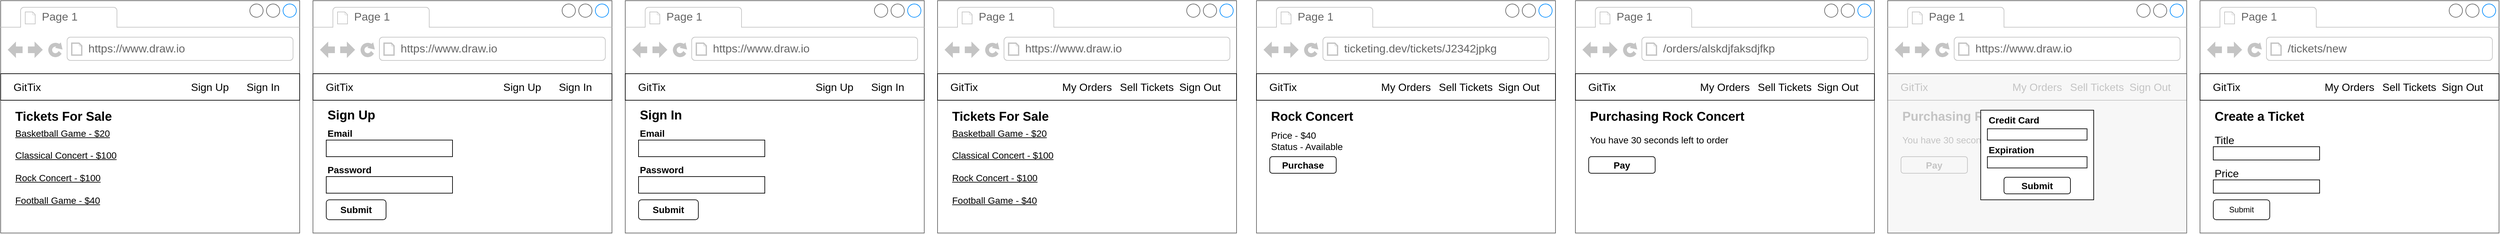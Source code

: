 <mxfile version="13.0.9" type="github" pages="2">
  <diagram id="Hax9ONlGdCbRYYsvzQXx" name="01 - mocks">
    <mxGraphModel dx="1252" dy="616" grid="1" gridSize="10" guides="1" tooltips="1" connect="1" arrows="1" fold="1" page="1" pageScale="1" pageWidth="1920" pageHeight="1200" math="0" shadow="0">
      <root>
        <mxCell id="0" />
        <mxCell id="1" parent="0" />
        <mxCell id="4LGN2oHcvjhgaG8_lqXH-1" value="" style="strokeWidth=1;shadow=0;dashed=0;align=center;html=1;shape=mxgraph.mockup.containers.browserWindow;rSize=0;strokeColor=#666666;strokeColor2=#008cff;strokeColor3=#c4c4c4;mainText=,;recursiveResize=0;fontSize=16;" vertex="1" parent="1">
          <mxGeometry x="130" y="200" width="450" height="350" as="geometry" />
        </mxCell>
        <mxCell id="4LGN2oHcvjhgaG8_lqXH-2" value="Page 1" style="strokeWidth=1;shadow=0;dashed=0;align=center;html=1;shape=mxgraph.mockup.containers.anchor;fontSize=17;fontColor=#666666;align=left;" vertex="1" parent="4LGN2oHcvjhgaG8_lqXH-1">
          <mxGeometry x="60" y="12" width="110" height="26" as="geometry" />
        </mxCell>
        <mxCell id="4LGN2oHcvjhgaG8_lqXH-3" value="https://www.draw.io" style="strokeWidth=1;shadow=0;dashed=0;align=center;html=1;shape=mxgraph.mockup.containers.anchor;rSize=0;fontSize=17;fontColor=#666666;align=left;" vertex="1" parent="4LGN2oHcvjhgaG8_lqXH-1">
          <mxGeometry x="130" y="60" width="250" height="26" as="geometry" />
        </mxCell>
        <mxCell id="4LGN2oHcvjhgaG8_lqXH-4" value="" style="rounded=0;whiteSpace=wrap;html=1;fontSize=16;" vertex="1" parent="4LGN2oHcvjhgaG8_lqXH-1">
          <mxGeometry y="110" width="450" height="40" as="geometry" />
        </mxCell>
        <mxCell id="4LGN2oHcvjhgaG8_lqXH-5" value="GitTix" style="text;html=1;strokeColor=none;fillColor=none;align=center;verticalAlign=middle;whiteSpace=wrap;rounded=0;fontSize=16;" vertex="1" parent="4LGN2oHcvjhgaG8_lqXH-1">
          <mxGeometry x="20" y="120" width="40" height="20" as="geometry" />
        </mxCell>
        <mxCell id="4LGN2oHcvjhgaG8_lqXH-6" value="Sign In" style="text;html=1;strokeColor=none;fillColor=none;align=center;verticalAlign=middle;whiteSpace=wrap;rounded=0;fontSize=16;" vertex="1" parent="4LGN2oHcvjhgaG8_lqXH-1">
          <mxGeometry x="360" y="120" width="70" height="20" as="geometry" />
        </mxCell>
        <mxCell id="4LGN2oHcvjhgaG8_lqXH-7" value="Sign Up" style="text;html=1;strokeColor=none;fillColor=none;align=center;verticalAlign=middle;whiteSpace=wrap;rounded=0;fontSize=16;" vertex="1" parent="4LGN2oHcvjhgaG8_lqXH-1">
          <mxGeometry x="280" y="120" width="70" height="20" as="geometry" />
        </mxCell>
        <mxCell id="4LGN2oHcvjhgaG8_lqXH-8" value="Tickets For Sale" style="text;html=1;strokeColor=none;fillColor=none;align=left;verticalAlign=middle;whiteSpace=wrap;rounded=0;fontSize=19;fontStyle=1" vertex="1" parent="4LGN2oHcvjhgaG8_lqXH-1">
          <mxGeometry x="20" y="165" width="170" height="20" as="geometry" />
        </mxCell>
        <mxCell id="4LGN2oHcvjhgaG8_lqXH-9" value="&lt;u&gt;Basketball Game - $20&lt;br&gt;&lt;/u&gt;&lt;br&gt;&lt;u&gt;Classical Concert - $100&lt;br&gt;&lt;/u&gt;&lt;br&gt;&lt;u&gt;Rock Concert - $100&lt;br&gt;&lt;/u&gt;&lt;br&gt;&lt;u&gt;Football Game - $40&lt;/u&gt;" style="text;html=1;strokeColor=none;fillColor=none;align=left;verticalAlign=middle;whiteSpace=wrap;rounded=0;fontSize=14;fontStyle=0" vertex="1" parent="4LGN2oHcvjhgaG8_lqXH-1">
          <mxGeometry x="20" y="210" width="240" height="80" as="geometry" />
        </mxCell>
        <mxCell id="4LGN2oHcvjhgaG8_lqXH-10" value="" style="strokeWidth=1;shadow=0;dashed=0;align=center;html=1;shape=mxgraph.mockup.containers.browserWindow;rSize=0;strokeColor=#666666;strokeColor2=#008cff;strokeColor3=#c4c4c4;mainText=,;recursiveResize=0;fontSize=16;" vertex="1" parent="1">
          <mxGeometry x="600" y="200" width="450" height="350" as="geometry" />
        </mxCell>
        <mxCell id="4LGN2oHcvjhgaG8_lqXH-11" value="Page 1" style="strokeWidth=1;shadow=0;dashed=0;align=center;html=1;shape=mxgraph.mockup.containers.anchor;fontSize=17;fontColor=#666666;align=left;" vertex="1" parent="4LGN2oHcvjhgaG8_lqXH-10">
          <mxGeometry x="60" y="12" width="110" height="26" as="geometry" />
        </mxCell>
        <mxCell id="4LGN2oHcvjhgaG8_lqXH-12" value="https://www.draw.io" style="strokeWidth=1;shadow=0;dashed=0;align=center;html=1;shape=mxgraph.mockup.containers.anchor;rSize=0;fontSize=17;fontColor=#666666;align=left;" vertex="1" parent="4LGN2oHcvjhgaG8_lqXH-10">
          <mxGeometry x="130" y="60" width="250" height="26" as="geometry" />
        </mxCell>
        <mxCell id="4LGN2oHcvjhgaG8_lqXH-13" value="" style="rounded=0;whiteSpace=wrap;html=1;fontSize=16;" vertex="1" parent="4LGN2oHcvjhgaG8_lqXH-10">
          <mxGeometry y="110" width="450" height="40" as="geometry" />
        </mxCell>
        <mxCell id="4LGN2oHcvjhgaG8_lqXH-14" value="GitTix" style="text;html=1;strokeColor=none;fillColor=none;align=center;verticalAlign=middle;whiteSpace=wrap;rounded=0;fontSize=16;" vertex="1" parent="4LGN2oHcvjhgaG8_lqXH-10">
          <mxGeometry x="20" y="120" width="40" height="20" as="geometry" />
        </mxCell>
        <mxCell id="4LGN2oHcvjhgaG8_lqXH-15" value="Sign In" style="text;html=1;strokeColor=none;fillColor=none;align=center;verticalAlign=middle;whiteSpace=wrap;rounded=0;fontSize=16;" vertex="1" parent="4LGN2oHcvjhgaG8_lqXH-10">
          <mxGeometry x="360" y="120" width="70" height="20" as="geometry" />
        </mxCell>
        <mxCell id="4LGN2oHcvjhgaG8_lqXH-16" value="Sign Up" style="text;html=1;strokeColor=none;fillColor=none;align=center;verticalAlign=middle;whiteSpace=wrap;rounded=0;fontSize=16;" vertex="1" parent="4LGN2oHcvjhgaG8_lqXH-10">
          <mxGeometry x="280" y="120" width="70" height="20" as="geometry" />
        </mxCell>
        <mxCell id="4LGN2oHcvjhgaG8_lqXH-17" value="Email" style="text;html=1;strokeColor=none;fillColor=none;align=left;verticalAlign=middle;whiteSpace=wrap;rounded=0;fontSize=14;fontStyle=1" vertex="1" parent="4LGN2oHcvjhgaG8_lqXH-10">
          <mxGeometry x="20" y="190" width="40" height="20" as="geometry" />
        </mxCell>
        <mxCell id="4LGN2oHcvjhgaG8_lqXH-18" value="Password" style="text;html=1;strokeColor=none;fillColor=none;align=left;verticalAlign=middle;whiteSpace=wrap;rounded=0;fontSize=14;fontStyle=1" vertex="1" parent="4LGN2oHcvjhgaG8_lqXH-10">
          <mxGeometry x="20" y="245" width="40" height="20" as="geometry" />
        </mxCell>
        <mxCell id="4LGN2oHcvjhgaG8_lqXH-19" value="" style="rounded=0;whiteSpace=wrap;html=1;fontSize=14;align=left;" vertex="1" parent="4LGN2oHcvjhgaG8_lqXH-10">
          <mxGeometry x="20" y="210" width="190" height="25" as="geometry" />
        </mxCell>
        <mxCell id="4LGN2oHcvjhgaG8_lqXH-20" value="" style="rounded=0;whiteSpace=wrap;html=1;fontSize=14;align=left;" vertex="1" parent="4LGN2oHcvjhgaG8_lqXH-10">
          <mxGeometry x="20" y="265" width="190" height="25" as="geometry" />
        </mxCell>
        <mxCell id="4LGN2oHcvjhgaG8_lqXH-21" value="Sign Up" style="text;html=1;strokeColor=none;fillColor=none;align=left;verticalAlign=middle;whiteSpace=wrap;rounded=0;fontSize=19;fontStyle=1" vertex="1" parent="4LGN2oHcvjhgaG8_lqXH-10">
          <mxGeometry x="20" y="155" width="170" height="35" as="geometry" />
        </mxCell>
        <mxCell id="4LGN2oHcvjhgaG8_lqXH-22" value="Submit" style="rounded=1;whiteSpace=wrap;html=1;fontSize=14;align=center;fontStyle=1" vertex="1" parent="4LGN2oHcvjhgaG8_lqXH-10">
          <mxGeometry x="20" y="300" width="90" height="30" as="geometry" />
        </mxCell>
        <mxCell id="4LGN2oHcvjhgaG8_lqXH-23" value="" style="strokeWidth=1;shadow=0;dashed=0;align=center;html=1;shape=mxgraph.mockup.containers.browserWindow;rSize=0;strokeColor=#666666;strokeColor2=#008cff;strokeColor3=#c4c4c4;mainText=,;recursiveResize=0;fontSize=16;" vertex="1" parent="1">
          <mxGeometry x="1070" y="200" width="450" height="350" as="geometry" />
        </mxCell>
        <mxCell id="4LGN2oHcvjhgaG8_lqXH-24" value="Page 1" style="strokeWidth=1;shadow=0;dashed=0;align=center;html=1;shape=mxgraph.mockup.containers.anchor;fontSize=17;fontColor=#666666;align=left;" vertex="1" parent="4LGN2oHcvjhgaG8_lqXH-23">
          <mxGeometry x="60" y="12" width="110" height="26" as="geometry" />
        </mxCell>
        <mxCell id="4LGN2oHcvjhgaG8_lqXH-25" value="https://www.draw.io" style="strokeWidth=1;shadow=0;dashed=0;align=center;html=1;shape=mxgraph.mockup.containers.anchor;rSize=0;fontSize=17;fontColor=#666666;align=left;" vertex="1" parent="4LGN2oHcvjhgaG8_lqXH-23">
          <mxGeometry x="130" y="60" width="250" height="26" as="geometry" />
        </mxCell>
        <mxCell id="4LGN2oHcvjhgaG8_lqXH-26" value="" style="rounded=0;whiteSpace=wrap;html=1;fontSize=16;" vertex="1" parent="4LGN2oHcvjhgaG8_lqXH-23">
          <mxGeometry y="110" width="450" height="40" as="geometry" />
        </mxCell>
        <mxCell id="4LGN2oHcvjhgaG8_lqXH-27" value="GitTix" style="text;html=1;strokeColor=none;fillColor=none;align=center;verticalAlign=middle;whiteSpace=wrap;rounded=0;fontSize=16;" vertex="1" parent="4LGN2oHcvjhgaG8_lqXH-23">
          <mxGeometry x="20" y="120" width="40" height="20" as="geometry" />
        </mxCell>
        <mxCell id="4LGN2oHcvjhgaG8_lqXH-28" value="Sign In" style="text;html=1;strokeColor=none;fillColor=none;align=center;verticalAlign=middle;whiteSpace=wrap;rounded=0;fontSize=16;" vertex="1" parent="4LGN2oHcvjhgaG8_lqXH-23">
          <mxGeometry x="360" y="120" width="70" height="20" as="geometry" />
        </mxCell>
        <mxCell id="4LGN2oHcvjhgaG8_lqXH-29" value="Sign Up" style="text;html=1;strokeColor=none;fillColor=none;align=center;verticalAlign=middle;whiteSpace=wrap;rounded=0;fontSize=16;" vertex="1" parent="4LGN2oHcvjhgaG8_lqXH-23">
          <mxGeometry x="280" y="120" width="70" height="20" as="geometry" />
        </mxCell>
        <mxCell id="4LGN2oHcvjhgaG8_lqXH-30" value="Email" style="text;html=1;strokeColor=none;fillColor=none;align=left;verticalAlign=middle;whiteSpace=wrap;rounded=0;fontSize=14;fontStyle=1" vertex="1" parent="4LGN2oHcvjhgaG8_lqXH-23">
          <mxGeometry x="20" y="190" width="40" height="20" as="geometry" />
        </mxCell>
        <mxCell id="4LGN2oHcvjhgaG8_lqXH-31" value="Password" style="text;html=1;strokeColor=none;fillColor=none;align=left;verticalAlign=middle;whiteSpace=wrap;rounded=0;fontSize=14;fontStyle=1" vertex="1" parent="4LGN2oHcvjhgaG8_lqXH-23">
          <mxGeometry x="20" y="245" width="40" height="20" as="geometry" />
        </mxCell>
        <mxCell id="4LGN2oHcvjhgaG8_lqXH-32" value="" style="rounded=0;whiteSpace=wrap;html=1;fontSize=14;align=left;" vertex="1" parent="4LGN2oHcvjhgaG8_lqXH-23">
          <mxGeometry x="20" y="210" width="190" height="25" as="geometry" />
        </mxCell>
        <mxCell id="4LGN2oHcvjhgaG8_lqXH-33" value="" style="rounded=0;whiteSpace=wrap;html=1;fontSize=14;align=left;" vertex="1" parent="4LGN2oHcvjhgaG8_lqXH-23">
          <mxGeometry x="20" y="265" width="190" height="25" as="geometry" />
        </mxCell>
        <mxCell id="4LGN2oHcvjhgaG8_lqXH-34" value="Sign In" style="text;html=1;strokeColor=none;fillColor=none;align=left;verticalAlign=middle;whiteSpace=wrap;rounded=0;fontSize=19;fontStyle=1" vertex="1" parent="4LGN2oHcvjhgaG8_lqXH-23">
          <mxGeometry x="20" y="155" width="170" height="35" as="geometry" />
        </mxCell>
        <mxCell id="4LGN2oHcvjhgaG8_lqXH-35" value="Submit" style="rounded=1;whiteSpace=wrap;html=1;fontSize=14;align=center;fontStyle=1" vertex="1" parent="4LGN2oHcvjhgaG8_lqXH-23">
          <mxGeometry x="20" y="300" width="90" height="30" as="geometry" />
        </mxCell>
        <mxCell id="4LGN2oHcvjhgaG8_lqXH-36" value="" style="strokeWidth=1;shadow=0;dashed=0;align=center;html=1;shape=mxgraph.mockup.containers.browserWindow;rSize=0;strokeColor=#666666;strokeColor2=#008cff;strokeColor3=#c4c4c4;mainText=,;recursiveResize=0;fontSize=16;" vertex="1" parent="1">
          <mxGeometry x="1540" y="200" width="450" height="350" as="geometry" />
        </mxCell>
        <mxCell id="4LGN2oHcvjhgaG8_lqXH-37" value="Page 1" style="strokeWidth=1;shadow=0;dashed=0;align=center;html=1;shape=mxgraph.mockup.containers.anchor;fontSize=17;fontColor=#666666;align=left;" vertex="1" parent="4LGN2oHcvjhgaG8_lqXH-36">
          <mxGeometry x="60" y="12" width="110" height="26" as="geometry" />
        </mxCell>
        <mxCell id="4LGN2oHcvjhgaG8_lqXH-38" value="https://www.draw.io" style="strokeWidth=1;shadow=0;dashed=0;align=center;html=1;shape=mxgraph.mockup.containers.anchor;rSize=0;fontSize=17;fontColor=#666666;align=left;" vertex="1" parent="4LGN2oHcvjhgaG8_lqXH-36">
          <mxGeometry x="130" y="60" width="250" height="26" as="geometry" />
        </mxCell>
        <mxCell id="4LGN2oHcvjhgaG8_lqXH-39" value="" style="rounded=0;whiteSpace=wrap;html=1;fontSize=16;" vertex="1" parent="4LGN2oHcvjhgaG8_lqXH-36">
          <mxGeometry y="110" width="450" height="40" as="geometry" />
        </mxCell>
        <mxCell id="4LGN2oHcvjhgaG8_lqXH-40" value="GitTix" style="text;html=1;strokeColor=none;fillColor=none;align=center;verticalAlign=middle;whiteSpace=wrap;rounded=0;fontSize=16;" vertex="1" parent="4LGN2oHcvjhgaG8_lqXH-36">
          <mxGeometry x="20" y="120" width="40" height="20" as="geometry" />
        </mxCell>
        <mxCell id="4LGN2oHcvjhgaG8_lqXH-41" value="Sign Out" style="text;html=1;strokeColor=none;fillColor=none;align=center;verticalAlign=middle;whiteSpace=wrap;rounded=0;fontSize=16;" vertex="1" parent="4LGN2oHcvjhgaG8_lqXH-36">
          <mxGeometry x="360" y="120" width="70" height="20" as="geometry" />
        </mxCell>
        <mxCell id="4LGN2oHcvjhgaG8_lqXH-42" value="My Orders" style="text;html=1;strokeColor=none;fillColor=none;align=center;verticalAlign=middle;whiteSpace=wrap;rounded=0;fontSize=16;" vertex="1" parent="4LGN2oHcvjhgaG8_lqXH-36">
          <mxGeometry x="170" y="120" width="110" height="20" as="geometry" />
        </mxCell>
        <mxCell id="4LGN2oHcvjhgaG8_lqXH-43" value="Tickets For Sale" style="text;html=1;strokeColor=none;fillColor=none;align=left;verticalAlign=middle;whiteSpace=wrap;rounded=0;fontSize=19;fontStyle=1" vertex="1" parent="4LGN2oHcvjhgaG8_lqXH-36">
          <mxGeometry x="20" y="165" width="170" height="20" as="geometry" />
        </mxCell>
        <mxCell id="4LGN2oHcvjhgaG8_lqXH-44" value="&lt;u&gt;Basketball Game - $20&lt;br&gt;&lt;/u&gt;&lt;br&gt;&lt;u&gt;Classical Concert - $100&lt;br&gt;&lt;/u&gt;&lt;br&gt;&lt;u&gt;Rock Concert - $100&lt;br&gt;&lt;/u&gt;&lt;br&gt;&lt;u&gt;Football Game - $40&lt;/u&gt;" style="text;html=1;strokeColor=none;fillColor=none;align=left;verticalAlign=middle;whiteSpace=wrap;rounded=0;fontSize=14;fontStyle=0" vertex="1" parent="4LGN2oHcvjhgaG8_lqXH-36">
          <mxGeometry x="20" y="210" width="240" height="80" as="geometry" />
        </mxCell>
        <mxCell id="4LGN2oHcvjhgaG8_lqXH-45" value="Sell Tickets" style="text;html=1;strokeColor=none;fillColor=none;align=center;verticalAlign=middle;whiteSpace=wrap;rounded=0;fontSize=16;" vertex="1" parent="4LGN2oHcvjhgaG8_lqXH-36">
          <mxGeometry x="260" y="120" width="110" height="20" as="geometry" />
        </mxCell>
        <mxCell id="4LGN2oHcvjhgaG8_lqXH-46" value="" style="strokeWidth=1;shadow=0;dashed=0;align=center;html=1;shape=mxgraph.mockup.containers.browserWindow;rSize=0;strokeColor=#666666;strokeColor2=#008cff;strokeColor3=#c4c4c4;mainText=,;recursiveResize=0;fontSize=16;" vertex="1" parent="1">
          <mxGeometry x="2020" y="200" width="450" height="350" as="geometry" />
        </mxCell>
        <mxCell id="4LGN2oHcvjhgaG8_lqXH-47" value="Page 1" style="strokeWidth=1;shadow=0;dashed=0;align=center;html=1;shape=mxgraph.mockup.containers.anchor;fontSize=17;fontColor=#666666;align=left;" vertex="1" parent="4LGN2oHcvjhgaG8_lqXH-46">
          <mxGeometry x="60" y="12" width="110" height="26" as="geometry" />
        </mxCell>
        <mxCell id="4LGN2oHcvjhgaG8_lqXH-48" value="ticketing.dev/tickets/J2342jpkg" style="strokeWidth=1;shadow=0;dashed=0;align=center;html=1;shape=mxgraph.mockup.containers.anchor;rSize=0;fontSize=17;fontColor=#666666;align=left;" vertex="1" parent="4LGN2oHcvjhgaG8_lqXH-46">
          <mxGeometry x="130" y="60" width="250" height="26" as="geometry" />
        </mxCell>
        <mxCell id="4LGN2oHcvjhgaG8_lqXH-49" value="" style="rounded=0;whiteSpace=wrap;html=1;fontSize=16;" vertex="1" parent="4LGN2oHcvjhgaG8_lqXH-46">
          <mxGeometry y="110" width="450" height="40" as="geometry" />
        </mxCell>
        <mxCell id="4LGN2oHcvjhgaG8_lqXH-50" value="GitTix" style="text;html=1;strokeColor=none;fillColor=none;align=center;verticalAlign=middle;whiteSpace=wrap;rounded=0;fontSize=16;" vertex="1" parent="4LGN2oHcvjhgaG8_lqXH-46">
          <mxGeometry x="20" y="120" width="40" height="20" as="geometry" />
        </mxCell>
        <mxCell id="4LGN2oHcvjhgaG8_lqXH-51" value="Sign Out" style="text;html=1;strokeColor=none;fillColor=none;align=center;verticalAlign=middle;whiteSpace=wrap;rounded=0;fontSize=16;" vertex="1" parent="4LGN2oHcvjhgaG8_lqXH-46">
          <mxGeometry x="360" y="120" width="70" height="20" as="geometry" />
        </mxCell>
        <mxCell id="4LGN2oHcvjhgaG8_lqXH-52" value="My Orders" style="text;html=1;strokeColor=none;fillColor=none;align=center;verticalAlign=middle;whiteSpace=wrap;rounded=0;fontSize=16;" vertex="1" parent="4LGN2oHcvjhgaG8_lqXH-46">
          <mxGeometry x="170" y="120" width="110" height="20" as="geometry" />
        </mxCell>
        <mxCell id="4LGN2oHcvjhgaG8_lqXH-53" value="Rock Concert" style="text;html=1;strokeColor=none;fillColor=none;align=left;verticalAlign=middle;whiteSpace=wrap;rounded=0;fontSize=19;fontStyle=1" vertex="1" parent="4LGN2oHcvjhgaG8_lqXH-46">
          <mxGeometry x="20" y="165" width="170" height="20" as="geometry" />
        </mxCell>
        <mxCell id="4LGN2oHcvjhgaG8_lqXH-54" value="Price - $40&lt;br&gt;Status - Available&lt;br&gt;&lt;br&gt;" style="text;html=1;strokeColor=none;fillColor=none;align=left;verticalAlign=middle;whiteSpace=wrap;rounded=0;fontSize=14;fontStyle=0" vertex="1" parent="4LGN2oHcvjhgaG8_lqXH-46">
          <mxGeometry x="20" y="180" width="240" height="80" as="geometry" />
        </mxCell>
        <mxCell id="4LGN2oHcvjhgaG8_lqXH-55" value="Sell Tickets" style="text;html=1;strokeColor=none;fillColor=none;align=center;verticalAlign=middle;whiteSpace=wrap;rounded=0;fontSize=16;" vertex="1" parent="4LGN2oHcvjhgaG8_lqXH-46">
          <mxGeometry x="260" y="120" width="110" height="20" as="geometry" />
        </mxCell>
        <mxCell id="4LGN2oHcvjhgaG8_lqXH-56" value="Purchase" style="rounded=1;whiteSpace=wrap;html=1;fontSize=14;align=center;fontStyle=1" vertex="1" parent="4LGN2oHcvjhgaG8_lqXH-46">
          <mxGeometry x="20" y="235" width="100" height="25" as="geometry" />
        </mxCell>
        <mxCell id="4LGN2oHcvjhgaG8_lqXH-57" value="" style="strokeWidth=1;shadow=0;dashed=0;align=center;html=1;shape=mxgraph.mockup.containers.browserWindow;rSize=0;strokeColor=#666666;strokeColor2=#008cff;strokeColor3=#c4c4c4;mainText=,;recursiveResize=0;fontSize=16;" vertex="1" parent="1">
          <mxGeometry x="2500" y="200" width="450" height="350" as="geometry" />
        </mxCell>
        <mxCell id="4LGN2oHcvjhgaG8_lqXH-58" value="Page 1" style="strokeWidth=1;shadow=0;dashed=0;align=center;html=1;shape=mxgraph.mockup.containers.anchor;fontSize=17;fontColor=#666666;align=left;" vertex="1" parent="4LGN2oHcvjhgaG8_lqXH-57">
          <mxGeometry x="60" y="12" width="110" height="26" as="geometry" />
        </mxCell>
        <mxCell id="4LGN2oHcvjhgaG8_lqXH-59" value="/orders/alskdjfaksdjfkp" style="strokeWidth=1;shadow=0;dashed=0;align=center;html=1;shape=mxgraph.mockup.containers.anchor;rSize=0;fontSize=17;fontColor=#666666;align=left;" vertex="1" parent="4LGN2oHcvjhgaG8_lqXH-57">
          <mxGeometry x="130" y="60" width="250" height="26" as="geometry" />
        </mxCell>
        <mxCell id="4LGN2oHcvjhgaG8_lqXH-60" value="" style="rounded=0;whiteSpace=wrap;html=1;fontSize=16;" vertex="1" parent="4LGN2oHcvjhgaG8_lqXH-57">
          <mxGeometry y="110" width="450" height="40" as="geometry" />
        </mxCell>
        <mxCell id="4LGN2oHcvjhgaG8_lqXH-61" value="GitTix" style="text;html=1;strokeColor=none;fillColor=none;align=center;verticalAlign=middle;whiteSpace=wrap;rounded=0;fontSize=16;" vertex="1" parent="4LGN2oHcvjhgaG8_lqXH-57">
          <mxGeometry x="20" y="120" width="40" height="20" as="geometry" />
        </mxCell>
        <mxCell id="4LGN2oHcvjhgaG8_lqXH-62" value="Sign Out" style="text;html=1;strokeColor=none;fillColor=none;align=center;verticalAlign=middle;whiteSpace=wrap;rounded=0;fontSize=16;" vertex="1" parent="4LGN2oHcvjhgaG8_lqXH-57">
          <mxGeometry x="360" y="120" width="70" height="20" as="geometry" />
        </mxCell>
        <mxCell id="4LGN2oHcvjhgaG8_lqXH-63" value="My Orders" style="text;html=1;strokeColor=none;fillColor=none;align=center;verticalAlign=middle;whiteSpace=wrap;rounded=0;fontSize=16;" vertex="1" parent="4LGN2oHcvjhgaG8_lqXH-57">
          <mxGeometry x="170" y="120" width="110" height="20" as="geometry" />
        </mxCell>
        <mxCell id="4LGN2oHcvjhgaG8_lqXH-64" value="Purchasing Rock Concert" style="text;html=1;strokeColor=none;fillColor=none;align=left;verticalAlign=middle;whiteSpace=wrap;rounded=0;fontSize=19;fontStyle=1" vertex="1" parent="4LGN2oHcvjhgaG8_lqXH-57">
          <mxGeometry x="20" y="165" width="290" height="20" as="geometry" />
        </mxCell>
        <mxCell id="4LGN2oHcvjhgaG8_lqXH-65" value="Sell Tickets" style="text;html=1;strokeColor=none;fillColor=none;align=center;verticalAlign=middle;whiteSpace=wrap;rounded=0;fontSize=16;" vertex="1" parent="4LGN2oHcvjhgaG8_lqXH-57">
          <mxGeometry x="260" y="120" width="110" height="20" as="geometry" />
        </mxCell>
        <mxCell id="4LGN2oHcvjhgaG8_lqXH-66" value="Pay" style="rounded=1;whiteSpace=wrap;html=1;fontSize=14;align=center;fontStyle=1" vertex="1" parent="4LGN2oHcvjhgaG8_lqXH-57">
          <mxGeometry x="20" y="235" width="100" height="25" as="geometry" />
        </mxCell>
        <mxCell id="4LGN2oHcvjhgaG8_lqXH-67" value="You have 30 seconds left to order" style="text;html=1;strokeColor=none;fillColor=none;align=left;verticalAlign=middle;whiteSpace=wrap;rounded=0;fontSize=14;" vertex="1" parent="4LGN2oHcvjhgaG8_lqXH-57">
          <mxGeometry x="20" y="200" width="260" height="20" as="geometry" />
        </mxCell>
        <mxCell id="4LGN2oHcvjhgaG8_lqXH-68" value="" style="strokeWidth=1;shadow=0;dashed=0;align=center;html=1;shape=mxgraph.mockup.containers.browserWindow;rSize=0;strokeColor=#666666;strokeColor2=#008cff;strokeColor3=#c4c4c4;mainText=,;recursiveResize=0;fontSize=16;" vertex="1" parent="1">
          <mxGeometry x="2970" y="200" width="450" height="350" as="geometry" />
        </mxCell>
        <mxCell id="4LGN2oHcvjhgaG8_lqXH-69" value="Page 1" style="strokeWidth=1;shadow=0;dashed=0;align=center;html=1;shape=mxgraph.mockup.containers.anchor;fontSize=17;fontColor=#666666;align=left;" vertex="1" parent="4LGN2oHcvjhgaG8_lqXH-68">
          <mxGeometry x="60" y="12" width="110" height="26" as="geometry" />
        </mxCell>
        <mxCell id="4LGN2oHcvjhgaG8_lqXH-70" value="https://www.draw.io" style="strokeWidth=1;shadow=0;dashed=0;align=center;html=1;shape=mxgraph.mockup.containers.anchor;rSize=0;fontSize=17;fontColor=#666666;align=left;" vertex="1" parent="4LGN2oHcvjhgaG8_lqXH-68">
          <mxGeometry x="130" y="60" width="250" height="26" as="geometry" />
        </mxCell>
        <mxCell id="4LGN2oHcvjhgaG8_lqXH-71" value="" style="rounded=0;whiteSpace=wrap;html=1;fontSize=16;" vertex="1" parent="4LGN2oHcvjhgaG8_lqXH-68">
          <mxGeometry y="110" width="450" height="40" as="geometry" />
        </mxCell>
        <mxCell id="4LGN2oHcvjhgaG8_lqXH-72" value="GitTix" style="text;html=1;strokeColor=none;fillColor=none;align=center;verticalAlign=middle;whiteSpace=wrap;rounded=0;fontSize=16;" vertex="1" parent="4LGN2oHcvjhgaG8_lqXH-68">
          <mxGeometry x="20" y="120" width="40" height="20" as="geometry" />
        </mxCell>
        <mxCell id="4LGN2oHcvjhgaG8_lqXH-73" value="Sign Out" style="text;html=1;strokeColor=none;fillColor=none;align=center;verticalAlign=middle;whiteSpace=wrap;rounded=0;fontSize=16;" vertex="1" parent="4LGN2oHcvjhgaG8_lqXH-68">
          <mxGeometry x="360" y="120" width="70" height="20" as="geometry" />
        </mxCell>
        <mxCell id="4LGN2oHcvjhgaG8_lqXH-74" value="My Orders" style="text;html=1;strokeColor=none;fillColor=none;align=center;verticalAlign=middle;whiteSpace=wrap;rounded=0;fontSize=16;" vertex="1" parent="4LGN2oHcvjhgaG8_lqXH-68">
          <mxGeometry x="170" y="120" width="110" height="20" as="geometry" />
        </mxCell>
        <mxCell id="4LGN2oHcvjhgaG8_lqXH-75" value="Purchasing Rock Concert" style="text;html=1;strokeColor=none;fillColor=none;align=left;verticalAlign=middle;whiteSpace=wrap;rounded=0;fontSize=19;fontStyle=1" vertex="1" parent="4LGN2oHcvjhgaG8_lqXH-68">
          <mxGeometry x="20" y="165" width="290" height="20" as="geometry" />
        </mxCell>
        <mxCell id="4LGN2oHcvjhgaG8_lqXH-76" value="Sell Tickets" style="text;html=1;strokeColor=none;fillColor=none;align=center;verticalAlign=middle;whiteSpace=wrap;rounded=0;fontSize=16;" vertex="1" parent="4LGN2oHcvjhgaG8_lqXH-68">
          <mxGeometry x="260" y="120" width="110" height="20" as="geometry" />
        </mxCell>
        <mxCell id="4LGN2oHcvjhgaG8_lqXH-77" value="Pay" style="rounded=1;whiteSpace=wrap;html=1;fontSize=14;align=center;fontStyle=1" vertex="1" parent="4LGN2oHcvjhgaG8_lqXH-68">
          <mxGeometry x="20" y="235" width="100" height="25" as="geometry" />
        </mxCell>
        <mxCell id="4LGN2oHcvjhgaG8_lqXH-78" value="You have 30 seconds left to order" style="text;html=1;strokeColor=none;fillColor=none;align=left;verticalAlign=middle;whiteSpace=wrap;rounded=0;fontSize=14;" vertex="1" parent="4LGN2oHcvjhgaG8_lqXH-68">
          <mxGeometry x="20" y="200" width="260" height="20" as="geometry" />
        </mxCell>
        <mxCell id="4LGN2oHcvjhgaG8_lqXH-79" value="" style="rounded=0;whiteSpace=wrap;html=1;fontSize=14;align=left;fillColor=#f5f5f5;strokeColor=#666666;fontColor=#333333;opacity=80;" vertex="1" parent="4LGN2oHcvjhgaG8_lqXH-68">
          <mxGeometry y="110" width="450" height="240" as="geometry" />
        </mxCell>
        <mxCell id="4LGN2oHcvjhgaG8_lqXH-80" value="" style="rounded=0;whiteSpace=wrap;html=1;fontSize=14;align=left;" vertex="1" parent="4LGN2oHcvjhgaG8_lqXH-68">
          <mxGeometry x="140" y="165" width="170" height="135" as="geometry" />
        </mxCell>
        <mxCell id="4LGN2oHcvjhgaG8_lqXH-81" value="Credit Card" style="text;html=1;strokeColor=none;fillColor=none;align=left;verticalAlign=middle;whiteSpace=wrap;rounded=0;fontSize=14;fontStyle=1" vertex="1" parent="4LGN2oHcvjhgaG8_lqXH-68">
          <mxGeometry x="150" y="170" width="120" height="20" as="geometry" />
        </mxCell>
        <mxCell id="4LGN2oHcvjhgaG8_lqXH-82" value="" style="rounded=0;whiteSpace=wrap;html=1;fontSize=14;align=left;" vertex="1" parent="4LGN2oHcvjhgaG8_lqXH-68">
          <mxGeometry x="150" y="193" width="150" height="17" as="geometry" />
        </mxCell>
        <mxCell id="4LGN2oHcvjhgaG8_lqXH-83" value="Expiration" style="text;html=1;strokeColor=none;fillColor=none;align=left;verticalAlign=middle;whiteSpace=wrap;rounded=0;fontSize=14;fontStyle=1" vertex="1" parent="4LGN2oHcvjhgaG8_lqXH-68">
          <mxGeometry x="150" y="215" width="120" height="20" as="geometry" />
        </mxCell>
        <mxCell id="4LGN2oHcvjhgaG8_lqXH-84" value="" style="rounded=0;whiteSpace=wrap;html=1;fontSize=14;align=left;" vertex="1" parent="4LGN2oHcvjhgaG8_lqXH-68">
          <mxGeometry x="150" y="235" width="150" height="17" as="geometry" />
        </mxCell>
        <mxCell id="4LGN2oHcvjhgaG8_lqXH-85" value="Submit" style="rounded=1;whiteSpace=wrap;html=1;fontSize=14;align=center;fontStyle=1" vertex="1" parent="4LGN2oHcvjhgaG8_lqXH-68">
          <mxGeometry x="175" y="266" width="100" height="25" as="geometry" />
        </mxCell>
        <mxCell id="4LGN2oHcvjhgaG8_lqXH-86" value="" style="strokeWidth=1;shadow=0;dashed=0;align=center;html=1;shape=mxgraph.mockup.containers.browserWindow;rSize=0;strokeColor=#666666;strokeColor2=#008cff;strokeColor3=#c4c4c4;mainText=,;recursiveResize=0;fontSize=16;" vertex="1" parent="1">
          <mxGeometry x="3440" y="200" width="450" height="350" as="geometry" />
        </mxCell>
        <mxCell id="4LGN2oHcvjhgaG8_lqXH-87" value="Page 1" style="strokeWidth=1;shadow=0;dashed=0;align=center;html=1;shape=mxgraph.mockup.containers.anchor;fontSize=17;fontColor=#666666;align=left;" vertex="1" parent="4LGN2oHcvjhgaG8_lqXH-86">
          <mxGeometry x="60" y="12" width="110" height="26" as="geometry" />
        </mxCell>
        <mxCell id="4LGN2oHcvjhgaG8_lqXH-88" value="/tickets/new" style="strokeWidth=1;shadow=0;dashed=0;align=center;html=1;shape=mxgraph.mockup.containers.anchor;rSize=0;fontSize=17;fontColor=#666666;align=left;" vertex="1" parent="4LGN2oHcvjhgaG8_lqXH-86">
          <mxGeometry x="130" y="60" width="250" height="26" as="geometry" />
        </mxCell>
        <mxCell id="4LGN2oHcvjhgaG8_lqXH-89" value="" style="rounded=0;whiteSpace=wrap;html=1;fontSize=16;" vertex="1" parent="4LGN2oHcvjhgaG8_lqXH-86">
          <mxGeometry y="110" width="450" height="40" as="geometry" />
        </mxCell>
        <mxCell id="4LGN2oHcvjhgaG8_lqXH-90" value="GitTix" style="text;html=1;strokeColor=none;fillColor=none;align=center;verticalAlign=middle;whiteSpace=wrap;rounded=0;fontSize=16;" vertex="1" parent="4LGN2oHcvjhgaG8_lqXH-86">
          <mxGeometry x="20" y="120" width="40" height="20" as="geometry" />
        </mxCell>
        <mxCell id="4LGN2oHcvjhgaG8_lqXH-91" value="Sign Out" style="text;html=1;strokeColor=none;fillColor=none;align=center;verticalAlign=middle;whiteSpace=wrap;rounded=0;fontSize=16;" vertex="1" parent="4LGN2oHcvjhgaG8_lqXH-86">
          <mxGeometry x="360" y="120" width="70" height="20" as="geometry" />
        </mxCell>
        <mxCell id="4LGN2oHcvjhgaG8_lqXH-92" value="My Orders" style="text;html=1;strokeColor=none;fillColor=none;align=center;verticalAlign=middle;whiteSpace=wrap;rounded=0;fontSize=16;" vertex="1" parent="4LGN2oHcvjhgaG8_lqXH-86">
          <mxGeometry x="170" y="120" width="110" height="20" as="geometry" />
        </mxCell>
        <mxCell id="4LGN2oHcvjhgaG8_lqXH-93" value="Create a Ticket" style="text;html=1;strokeColor=none;fillColor=none;align=left;verticalAlign=middle;whiteSpace=wrap;rounded=0;fontSize=19;fontStyle=1" vertex="1" parent="4LGN2oHcvjhgaG8_lqXH-86">
          <mxGeometry x="20" y="165" width="170" height="20" as="geometry" />
        </mxCell>
        <mxCell id="4LGN2oHcvjhgaG8_lqXH-94" value="Sell Tickets" style="text;html=1;strokeColor=none;fillColor=none;align=center;verticalAlign=middle;whiteSpace=wrap;rounded=0;fontSize=16;" vertex="1" parent="4LGN2oHcvjhgaG8_lqXH-86">
          <mxGeometry x="260" y="120" width="110" height="20" as="geometry" />
        </mxCell>
        <mxCell id="4LGN2oHcvjhgaG8_lqXH-95" value="Title" style="text;html=1;strokeColor=none;fillColor=none;align=left;verticalAlign=middle;whiteSpace=wrap;rounded=0;fontSize=16;" vertex="1" parent="4LGN2oHcvjhgaG8_lqXH-86">
          <mxGeometry x="20" y="200" width="110" height="20" as="geometry" />
        </mxCell>
        <mxCell id="4LGN2oHcvjhgaG8_lqXH-96" value="Price" style="text;html=1;strokeColor=none;fillColor=none;align=left;verticalAlign=middle;whiteSpace=wrap;rounded=0;fontSize=16;" vertex="1" parent="4LGN2oHcvjhgaG8_lqXH-86">
          <mxGeometry x="20" y="250" width="110" height="20" as="geometry" />
        </mxCell>
        <mxCell id="4LGN2oHcvjhgaG8_lqXH-97" value="" style="rounded=0;whiteSpace=wrap;html=1;align=left;" vertex="1" parent="4LGN2oHcvjhgaG8_lqXH-86">
          <mxGeometry x="20" y="220" width="160" height="20" as="geometry" />
        </mxCell>
        <mxCell id="4LGN2oHcvjhgaG8_lqXH-98" value="" style="rounded=0;whiteSpace=wrap;html=1;align=left;" vertex="1" parent="4LGN2oHcvjhgaG8_lqXH-86">
          <mxGeometry x="20" y="270" width="160" height="20" as="geometry" />
        </mxCell>
        <mxCell id="4LGN2oHcvjhgaG8_lqXH-99" value="Submit" style="rounded=1;whiteSpace=wrap;html=1;align=center;" vertex="1" parent="4LGN2oHcvjhgaG8_lqXH-86">
          <mxGeometry x="20" y="300" width="85" height="30" as="geometry" />
        </mxCell>
      </root>
    </mxGraphModel>
  </diagram>
  <diagram id="LCbrezG0UEBkVdHkJdE4" name="02 - routes">
    <mxGraphModel dx="715" dy="352" grid="1" gridSize="10" guides="1" tooltips="1" connect="1" arrows="1" fold="1" page="1" pageScale="1" pageWidth="1920" pageHeight="1200" math="0" shadow="0">
      <root>
        <mxCell id="hCUyVaXj-s0HFNm31AMT-0" />
        <mxCell id="hCUyVaXj-s0HFNm31AMT-1" parent="hCUyVaXj-s0HFNm31AMT-0" />
        <mxCell id="hCUyVaXj-s0HFNm31AMT-2" value="Route" style="rounded=0;whiteSpace=wrap;html=1;fontSize=19;fillColor=#dae8fc;strokeColor=#6c8ebf;fontStyle=1" vertex="1" parent="hCUyVaXj-s0HFNm31AMT-1">
          <mxGeometry x="490" y="220" width="220" height="50" as="geometry" />
        </mxCell>
        <mxCell id="hCUyVaXj-s0HFNm31AMT-3" value="Goal" style="rounded=0;whiteSpace=wrap;html=1;fontSize=19;fillColor=#dae8fc;strokeColor=#6c8ebf;fontStyle=1" vertex="1" parent="hCUyVaXj-s0HFNm31AMT-1">
          <mxGeometry x="930" y="220" width="220" height="50" as="geometry" />
        </mxCell>
        <mxCell id="hCUyVaXj-s0HFNm31AMT-4" value="/auth/signup" style="rounded=0;whiteSpace=wrap;html=1;fontSize=14;" vertex="1" parent="hCUyVaXj-s0HFNm31AMT-1">
          <mxGeometry x="490" y="310" width="220" height="40" as="geometry" />
        </mxCell>
        <mxCell id="hCUyVaXj-s0HFNm31AMT-5" value="Show sign up form" style="rounded=0;whiteSpace=wrap;html=1;fontSize=14;" vertex="1" parent="hCUyVaXj-s0HFNm31AMT-1">
          <mxGeometry x="930" y="310" width="220" height="40" as="geometry" />
        </mxCell>
        <mxCell id="hCUyVaXj-s0HFNm31AMT-6" value="File in Pages Dir" style="rounded=0;whiteSpace=wrap;html=1;fontSize=19;fillColor=#dae8fc;strokeColor=#6c8ebf;fontStyle=1" vertex="1" parent="hCUyVaXj-s0HFNm31AMT-1">
          <mxGeometry x="710" y="220" width="220" height="50" as="geometry" />
        </mxCell>
        <mxCell id="hCUyVaXj-s0HFNm31AMT-7" value="/auth/signup.js" style="rounded=0;whiteSpace=wrap;html=1;fontSize=14;" vertex="1" parent="hCUyVaXj-s0HFNm31AMT-1">
          <mxGeometry x="710" y="310" width="220" height="40" as="geometry" />
        </mxCell>
        <mxCell id="hCUyVaXj-s0HFNm31AMT-8" value="/auth/signin" style="rounded=0;whiteSpace=wrap;html=1;fontSize=14;" vertex="1" parent="hCUyVaXj-s0HFNm31AMT-1">
          <mxGeometry x="490" y="270" width="220" height="40" as="geometry" />
        </mxCell>
        <mxCell id="hCUyVaXj-s0HFNm31AMT-9" value="Show sign in form" style="rounded=0;whiteSpace=wrap;html=1;fontSize=14;" vertex="1" parent="hCUyVaXj-s0HFNm31AMT-1">
          <mxGeometry x="930" y="270" width="220" height="40" as="geometry" />
        </mxCell>
        <mxCell id="hCUyVaXj-s0HFNm31AMT-10" value="/auth/signin.js" style="rounded=0;whiteSpace=wrap;html=1;fontSize=14;" vertex="1" parent="hCUyVaXj-s0HFNm31AMT-1">
          <mxGeometry x="710" y="270" width="220" height="40" as="geometry" />
        </mxCell>
        <mxCell id="hCUyVaXj-s0HFNm31AMT-11" value="/auth/signout" style="rounded=0;whiteSpace=wrap;html=1;fontSize=14;" vertex="1" parent="hCUyVaXj-s0HFNm31AMT-1">
          <mxGeometry x="490" y="350" width="220" height="40" as="geometry" />
        </mxCell>
        <mxCell id="hCUyVaXj-s0HFNm31AMT-12" value="Sign out" style="rounded=0;whiteSpace=wrap;html=1;fontSize=14;" vertex="1" parent="hCUyVaXj-s0HFNm31AMT-1">
          <mxGeometry x="930" y="350" width="220" height="40" as="geometry" />
        </mxCell>
        <mxCell id="hCUyVaXj-s0HFNm31AMT-13" value="/auth/signout.js" style="rounded=0;whiteSpace=wrap;html=1;fontSize=14;" vertex="1" parent="hCUyVaXj-s0HFNm31AMT-1">
          <mxGeometry x="710" y="350" width="220" height="40" as="geometry" />
        </mxCell>
        <mxCell id="hCUyVaXj-s0HFNm31AMT-14" value="/" style="rounded=0;whiteSpace=wrap;html=1;fontSize=14;" vertex="1" parent="hCUyVaXj-s0HFNm31AMT-1">
          <mxGeometry x="490" y="390" width="220" height="40" as="geometry" />
        </mxCell>
        <mxCell id="hCUyVaXj-s0HFNm31AMT-15" value="Show list of all tickets" style="rounded=0;whiteSpace=wrap;html=1;fontSize=14;" vertex="1" parent="hCUyVaXj-s0HFNm31AMT-1">
          <mxGeometry x="930" y="390" width="220" height="40" as="geometry" />
        </mxCell>
        <mxCell id="hCUyVaXj-s0HFNm31AMT-16" value="/index.js" style="rounded=0;whiteSpace=wrap;html=1;fontSize=14;" vertex="1" parent="hCUyVaXj-s0HFNm31AMT-1">
          <mxGeometry x="710" y="390" width="220" height="40" as="geometry" />
        </mxCell>
        <mxCell id="hCUyVaXj-s0HFNm31AMT-17" value="/tickets/new" style="rounded=0;whiteSpace=wrap;html=1;fontSize=14;" vertex="1" parent="hCUyVaXj-s0HFNm31AMT-1">
          <mxGeometry x="490" y="430" width="220" height="40" as="geometry" />
        </mxCell>
        <mxCell id="hCUyVaXj-s0HFNm31AMT-18" value="Form to create a new ticket" style="rounded=0;whiteSpace=wrap;html=1;fontSize=14;" vertex="1" parent="hCUyVaXj-s0HFNm31AMT-1">
          <mxGeometry x="930" y="430" width="220" height="40" as="geometry" />
        </mxCell>
        <mxCell id="hCUyVaXj-s0HFNm31AMT-19" value="/tickets/new.js" style="rounded=0;whiteSpace=wrap;html=1;fontSize=14;" vertex="1" parent="hCUyVaXj-s0HFNm31AMT-1">
          <mxGeometry x="710" y="430" width="220" height="40" as="geometry" />
        </mxCell>
        <mxCell id="bepZd7AIYpRiLanpSrXa-0" value="/tickets/:ticketId" style="rounded=0;whiteSpace=wrap;html=1;fontSize=14;" vertex="1" parent="hCUyVaXj-s0HFNm31AMT-1">
          <mxGeometry x="490" y="470" width="220" height="40" as="geometry" />
        </mxCell>
        <mxCell id="bepZd7AIYpRiLanpSrXa-1" value="Details about a specific ticket" style="rounded=0;whiteSpace=wrap;html=1;fontSize=14;" vertex="1" parent="hCUyVaXj-s0HFNm31AMT-1">
          <mxGeometry x="930" y="470" width="220" height="40" as="geometry" />
        </mxCell>
        <mxCell id="bepZd7AIYpRiLanpSrXa-2" value="/tickets/[ticketId].js" style="rounded=0;whiteSpace=wrap;html=1;fontSize=14;" vertex="1" parent="hCUyVaXj-s0HFNm31AMT-1">
          <mxGeometry x="710" y="470" width="220" height="40" as="geometry" />
        </mxCell>
        <mxCell id="bepZd7AIYpRiLanpSrXa-3" value="/orders/:orderid" style="rounded=0;whiteSpace=wrap;html=1;fontSize=14;" vertex="1" parent="hCUyVaXj-s0HFNm31AMT-1">
          <mxGeometry x="490" y="510" width="220" height="40" as="geometry" />
        </mxCell>
        <mxCell id="bepZd7AIYpRiLanpSrXa-4" value="Show info about an order + payment button" style="rounded=0;whiteSpace=wrap;html=1;fontSize=14;" vertex="1" parent="hCUyVaXj-s0HFNm31AMT-1">
          <mxGeometry x="930" y="510" width="220" height="40" as="geometry" />
        </mxCell>
        <mxCell id="bepZd7AIYpRiLanpSrXa-5" value="/orders/[orderId].js" style="rounded=0;whiteSpace=wrap;html=1;fontSize=14;" vertex="1" parent="hCUyVaXj-s0HFNm31AMT-1">
          <mxGeometry x="710" y="510" width="220" height="40" as="geometry" />
        </mxCell>
      </root>
    </mxGraphModel>
  </diagram>
</mxfile>
